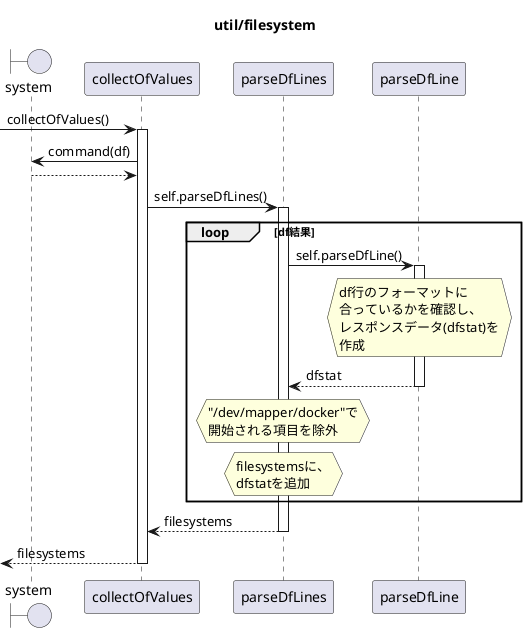 @startuml
title util/filesystem

boundary system


-> collectOfValues : collectOfValues()
activate collectOfValues

    collectOfValues -> system : command(df)
    system --> collectOfValues

    collectOfValues -> parseDfLines : self.parseDfLines()
    activate parseDfLines

        loop df結果

            parseDfLines -> parseDfLine: self.parseDfLine()
            activate parseDfLine
                hnote over parseDfLine
                df行のフォーマットに
                合っているかを確認し、
                レスポンスデータ(dfstat)を
                作成
                endhnote

            parseDfLine --> parseDfLines : dfstat
            deactivate parseDfLine

            hnote over parseDfLines
            "/dev/mapper/docker"で
            開始される項目を除外
            endhnote

            hnote over parseDfLines
            filesystemsに、
            dfstatを追加
            endhnote

        end

    parseDfLines --> collectOfValues : filesystems
    deactivate parseDfLines

<-- collectOfValues : filesystems
deactivate collectOfValues

@enduml